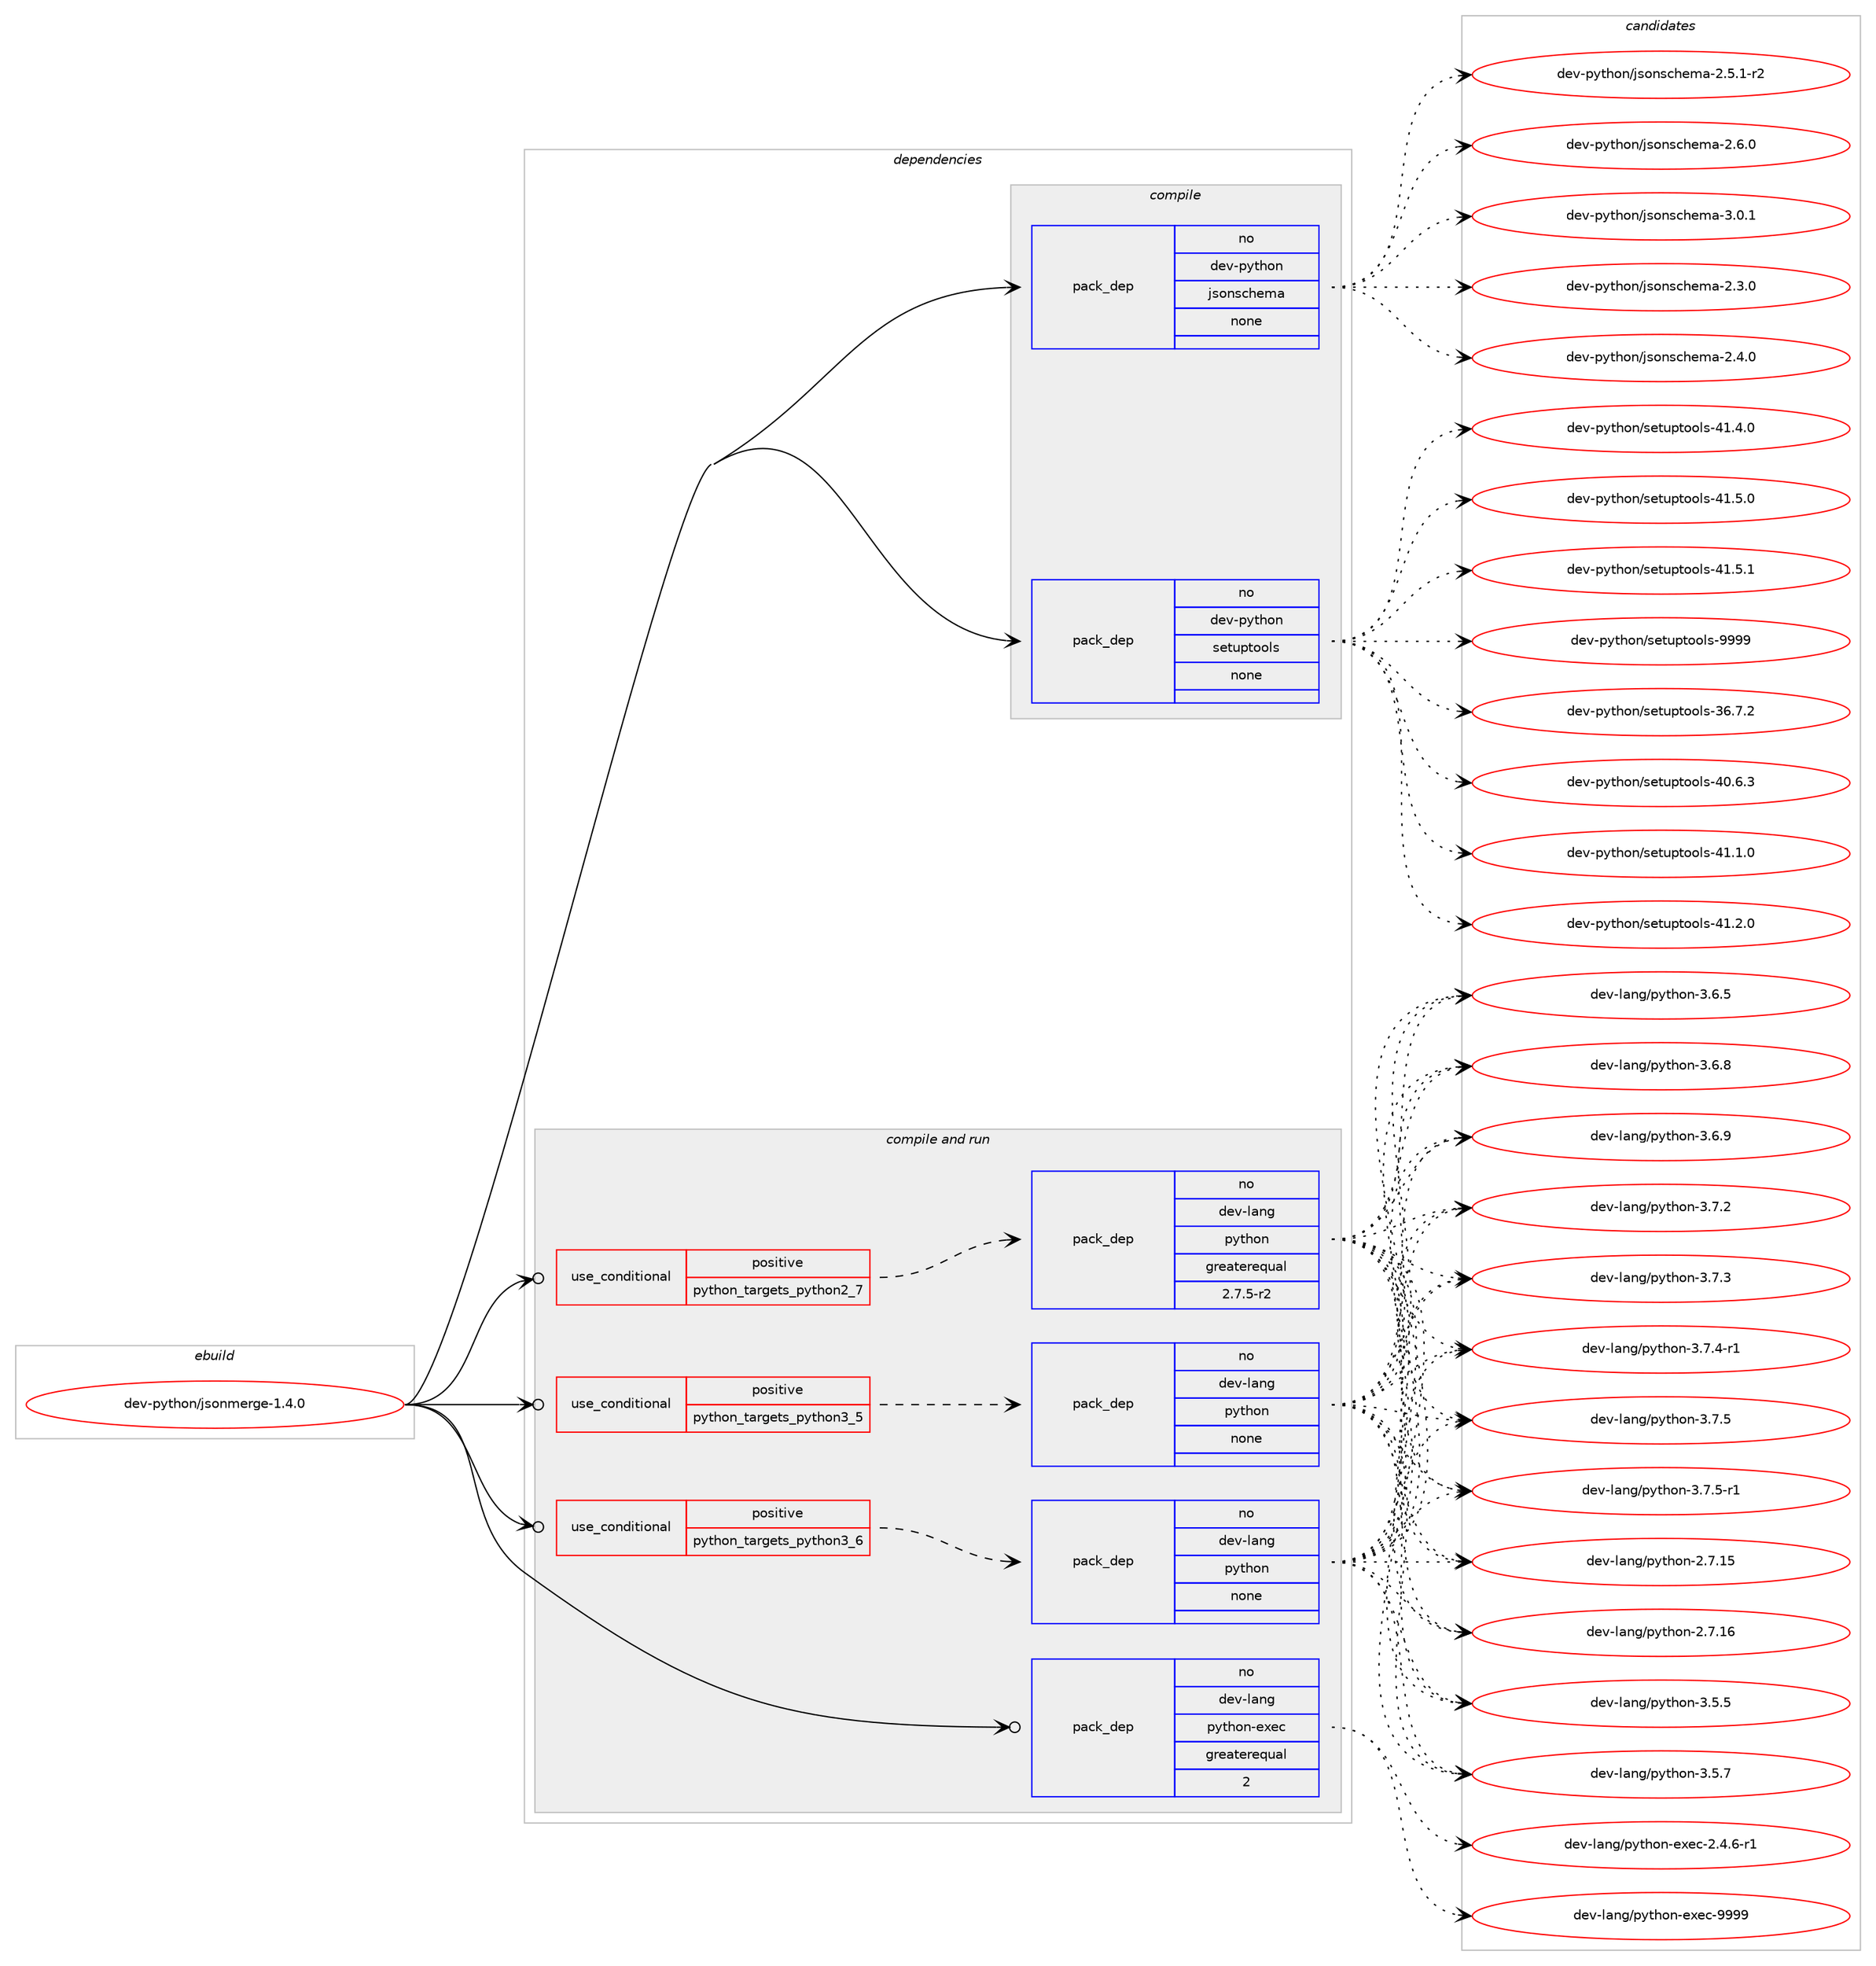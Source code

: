 digraph prolog {

# *************
# Graph options
# *************

newrank=true;
concentrate=true;
compound=true;
graph [rankdir=LR,fontname=Helvetica,fontsize=10,ranksep=1.5];#, ranksep=2.5, nodesep=0.2];
edge  [arrowhead=vee];
node  [fontname=Helvetica,fontsize=10];

# **********
# The ebuild
# **********

subgraph cluster_leftcol {
color=gray;
rank=same;
label=<<i>ebuild</i>>;
id [label="dev-python/jsonmerge-1.4.0", color=red, width=4, href="../dev-python/jsonmerge-1.4.0.svg"];
}

# ****************
# The dependencies
# ****************

subgraph cluster_midcol {
color=gray;
label=<<i>dependencies</i>>;
subgraph cluster_compile {
fillcolor="#eeeeee";
style=filled;
label=<<i>compile</i>>;
subgraph pack458165 {
dependency611484 [label=<<TABLE BORDER="0" CELLBORDER="1" CELLSPACING="0" CELLPADDING="4" WIDTH="220"><TR><TD ROWSPAN="6" CELLPADDING="30">pack_dep</TD></TR><TR><TD WIDTH="110">no</TD></TR><TR><TD>dev-python</TD></TR><TR><TD>jsonschema</TD></TR><TR><TD>none</TD></TR><TR><TD></TD></TR></TABLE>>, shape=none, color=blue];
}
id:e -> dependency611484:w [weight=20,style="solid",arrowhead="vee"];
subgraph pack458166 {
dependency611485 [label=<<TABLE BORDER="0" CELLBORDER="1" CELLSPACING="0" CELLPADDING="4" WIDTH="220"><TR><TD ROWSPAN="6" CELLPADDING="30">pack_dep</TD></TR><TR><TD WIDTH="110">no</TD></TR><TR><TD>dev-python</TD></TR><TR><TD>setuptools</TD></TR><TR><TD>none</TD></TR><TR><TD></TD></TR></TABLE>>, shape=none, color=blue];
}
id:e -> dependency611485:w [weight=20,style="solid",arrowhead="vee"];
}
subgraph cluster_compileandrun {
fillcolor="#eeeeee";
style=filled;
label=<<i>compile and run</i>>;
subgraph cond141516 {
dependency611486 [label=<<TABLE BORDER="0" CELLBORDER="1" CELLSPACING="0" CELLPADDING="4"><TR><TD ROWSPAN="3" CELLPADDING="10">use_conditional</TD></TR><TR><TD>positive</TD></TR><TR><TD>python_targets_python2_7</TD></TR></TABLE>>, shape=none, color=red];
subgraph pack458167 {
dependency611487 [label=<<TABLE BORDER="0" CELLBORDER="1" CELLSPACING="0" CELLPADDING="4" WIDTH="220"><TR><TD ROWSPAN="6" CELLPADDING="30">pack_dep</TD></TR><TR><TD WIDTH="110">no</TD></TR><TR><TD>dev-lang</TD></TR><TR><TD>python</TD></TR><TR><TD>greaterequal</TD></TR><TR><TD>2.7.5-r2</TD></TR></TABLE>>, shape=none, color=blue];
}
dependency611486:e -> dependency611487:w [weight=20,style="dashed",arrowhead="vee"];
}
id:e -> dependency611486:w [weight=20,style="solid",arrowhead="odotvee"];
subgraph cond141517 {
dependency611488 [label=<<TABLE BORDER="0" CELLBORDER="1" CELLSPACING="0" CELLPADDING="4"><TR><TD ROWSPAN="3" CELLPADDING="10">use_conditional</TD></TR><TR><TD>positive</TD></TR><TR><TD>python_targets_python3_5</TD></TR></TABLE>>, shape=none, color=red];
subgraph pack458168 {
dependency611489 [label=<<TABLE BORDER="0" CELLBORDER="1" CELLSPACING="0" CELLPADDING="4" WIDTH="220"><TR><TD ROWSPAN="6" CELLPADDING="30">pack_dep</TD></TR><TR><TD WIDTH="110">no</TD></TR><TR><TD>dev-lang</TD></TR><TR><TD>python</TD></TR><TR><TD>none</TD></TR><TR><TD></TD></TR></TABLE>>, shape=none, color=blue];
}
dependency611488:e -> dependency611489:w [weight=20,style="dashed",arrowhead="vee"];
}
id:e -> dependency611488:w [weight=20,style="solid",arrowhead="odotvee"];
subgraph cond141518 {
dependency611490 [label=<<TABLE BORDER="0" CELLBORDER="1" CELLSPACING="0" CELLPADDING="4"><TR><TD ROWSPAN="3" CELLPADDING="10">use_conditional</TD></TR><TR><TD>positive</TD></TR><TR><TD>python_targets_python3_6</TD></TR></TABLE>>, shape=none, color=red];
subgraph pack458169 {
dependency611491 [label=<<TABLE BORDER="0" CELLBORDER="1" CELLSPACING="0" CELLPADDING="4" WIDTH="220"><TR><TD ROWSPAN="6" CELLPADDING="30">pack_dep</TD></TR><TR><TD WIDTH="110">no</TD></TR><TR><TD>dev-lang</TD></TR><TR><TD>python</TD></TR><TR><TD>none</TD></TR><TR><TD></TD></TR></TABLE>>, shape=none, color=blue];
}
dependency611490:e -> dependency611491:w [weight=20,style="dashed",arrowhead="vee"];
}
id:e -> dependency611490:w [weight=20,style="solid",arrowhead="odotvee"];
subgraph pack458170 {
dependency611492 [label=<<TABLE BORDER="0" CELLBORDER="1" CELLSPACING="0" CELLPADDING="4" WIDTH="220"><TR><TD ROWSPAN="6" CELLPADDING="30">pack_dep</TD></TR><TR><TD WIDTH="110">no</TD></TR><TR><TD>dev-lang</TD></TR><TR><TD>python-exec</TD></TR><TR><TD>greaterequal</TD></TR><TR><TD>2</TD></TR></TABLE>>, shape=none, color=blue];
}
id:e -> dependency611492:w [weight=20,style="solid",arrowhead="odotvee"];
}
subgraph cluster_run {
fillcolor="#eeeeee";
style=filled;
label=<<i>run</i>>;
}
}

# **************
# The candidates
# **************

subgraph cluster_choices {
rank=same;
color=gray;
label=<<i>candidates</i>>;

subgraph choice458165 {
color=black;
nodesep=1;
choice10010111845112121116104111110471061151111101159910410110997455046514648 [label="dev-python/jsonschema-2.3.0", color=red, width=4,href="../dev-python/jsonschema-2.3.0.svg"];
choice10010111845112121116104111110471061151111101159910410110997455046524648 [label="dev-python/jsonschema-2.4.0", color=red, width=4,href="../dev-python/jsonschema-2.4.0.svg"];
choice100101118451121211161041111104710611511111011599104101109974550465346494511450 [label="dev-python/jsonschema-2.5.1-r2", color=red, width=4,href="../dev-python/jsonschema-2.5.1-r2.svg"];
choice10010111845112121116104111110471061151111101159910410110997455046544648 [label="dev-python/jsonschema-2.6.0", color=red, width=4,href="../dev-python/jsonschema-2.6.0.svg"];
choice10010111845112121116104111110471061151111101159910410110997455146484649 [label="dev-python/jsonschema-3.0.1", color=red, width=4,href="../dev-python/jsonschema-3.0.1.svg"];
dependency611484:e -> choice10010111845112121116104111110471061151111101159910410110997455046514648:w [style=dotted,weight="100"];
dependency611484:e -> choice10010111845112121116104111110471061151111101159910410110997455046524648:w [style=dotted,weight="100"];
dependency611484:e -> choice100101118451121211161041111104710611511111011599104101109974550465346494511450:w [style=dotted,weight="100"];
dependency611484:e -> choice10010111845112121116104111110471061151111101159910410110997455046544648:w [style=dotted,weight="100"];
dependency611484:e -> choice10010111845112121116104111110471061151111101159910410110997455146484649:w [style=dotted,weight="100"];
}
subgraph choice458166 {
color=black;
nodesep=1;
choice100101118451121211161041111104711510111611711211611111110811545515446554650 [label="dev-python/setuptools-36.7.2", color=red, width=4,href="../dev-python/setuptools-36.7.2.svg"];
choice100101118451121211161041111104711510111611711211611111110811545524846544651 [label="dev-python/setuptools-40.6.3", color=red, width=4,href="../dev-python/setuptools-40.6.3.svg"];
choice100101118451121211161041111104711510111611711211611111110811545524946494648 [label="dev-python/setuptools-41.1.0", color=red, width=4,href="../dev-python/setuptools-41.1.0.svg"];
choice100101118451121211161041111104711510111611711211611111110811545524946504648 [label="dev-python/setuptools-41.2.0", color=red, width=4,href="../dev-python/setuptools-41.2.0.svg"];
choice100101118451121211161041111104711510111611711211611111110811545524946524648 [label="dev-python/setuptools-41.4.0", color=red, width=4,href="../dev-python/setuptools-41.4.0.svg"];
choice100101118451121211161041111104711510111611711211611111110811545524946534648 [label="dev-python/setuptools-41.5.0", color=red, width=4,href="../dev-python/setuptools-41.5.0.svg"];
choice100101118451121211161041111104711510111611711211611111110811545524946534649 [label="dev-python/setuptools-41.5.1", color=red, width=4,href="../dev-python/setuptools-41.5.1.svg"];
choice10010111845112121116104111110471151011161171121161111111081154557575757 [label="dev-python/setuptools-9999", color=red, width=4,href="../dev-python/setuptools-9999.svg"];
dependency611485:e -> choice100101118451121211161041111104711510111611711211611111110811545515446554650:w [style=dotted,weight="100"];
dependency611485:e -> choice100101118451121211161041111104711510111611711211611111110811545524846544651:w [style=dotted,weight="100"];
dependency611485:e -> choice100101118451121211161041111104711510111611711211611111110811545524946494648:w [style=dotted,weight="100"];
dependency611485:e -> choice100101118451121211161041111104711510111611711211611111110811545524946504648:w [style=dotted,weight="100"];
dependency611485:e -> choice100101118451121211161041111104711510111611711211611111110811545524946524648:w [style=dotted,weight="100"];
dependency611485:e -> choice100101118451121211161041111104711510111611711211611111110811545524946534648:w [style=dotted,weight="100"];
dependency611485:e -> choice100101118451121211161041111104711510111611711211611111110811545524946534649:w [style=dotted,weight="100"];
dependency611485:e -> choice10010111845112121116104111110471151011161171121161111111081154557575757:w [style=dotted,weight="100"];
}
subgraph choice458167 {
color=black;
nodesep=1;
choice10010111845108971101034711212111610411111045504655464953 [label="dev-lang/python-2.7.15", color=red, width=4,href="../dev-lang/python-2.7.15.svg"];
choice10010111845108971101034711212111610411111045504655464954 [label="dev-lang/python-2.7.16", color=red, width=4,href="../dev-lang/python-2.7.16.svg"];
choice100101118451089711010347112121116104111110455146534653 [label="dev-lang/python-3.5.5", color=red, width=4,href="../dev-lang/python-3.5.5.svg"];
choice100101118451089711010347112121116104111110455146534655 [label="dev-lang/python-3.5.7", color=red, width=4,href="../dev-lang/python-3.5.7.svg"];
choice100101118451089711010347112121116104111110455146544653 [label="dev-lang/python-3.6.5", color=red, width=4,href="../dev-lang/python-3.6.5.svg"];
choice100101118451089711010347112121116104111110455146544656 [label="dev-lang/python-3.6.8", color=red, width=4,href="../dev-lang/python-3.6.8.svg"];
choice100101118451089711010347112121116104111110455146544657 [label="dev-lang/python-3.6.9", color=red, width=4,href="../dev-lang/python-3.6.9.svg"];
choice100101118451089711010347112121116104111110455146554650 [label="dev-lang/python-3.7.2", color=red, width=4,href="../dev-lang/python-3.7.2.svg"];
choice100101118451089711010347112121116104111110455146554651 [label="dev-lang/python-3.7.3", color=red, width=4,href="../dev-lang/python-3.7.3.svg"];
choice1001011184510897110103471121211161041111104551465546524511449 [label="dev-lang/python-3.7.4-r1", color=red, width=4,href="../dev-lang/python-3.7.4-r1.svg"];
choice100101118451089711010347112121116104111110455146554653 [label="dev-lang/python-3.7.5", color=red, width=4,href="../dev-lang/python-3.7.5.svg"];
choice1001011184510897110103471121211161041111104551465546534511449 [label="dev-lang/python-3.7.5-r1", color=red, width=4,href="../dev-lang/python-3.7.5-r1.svg"];
dependency611487:e -> choice10010111845108971101034711212111610411111045504655464953:w [style=dotted,weight="100"];
dependency611487:e -> choice10010111845108971101034711212111610411111045504655464954:w [style=dotted,weight="100"];
dependency611487:e -> choice100101118451089711010347112121116104111110455146534653:w [style=dotted,weight="100"];
dependency611487:e -> choice100101118451089711010347112121116104111110455146534655:w [style=dotted,weight="100"];
dependency611487:e -> choice100101118451089711010347112121116104111110455146544653:w [style=dotted,weight="100"];
dependency611487:e -> choice100101118451089711010347112121116104111110455146544656:w [style=dotted,weight="100"];
dependency611487:e -> choice100101118451089711010347112121116104111110455146544657:w [style=dotted,weight="100"];
dependency611487:e -> choice100101118451089711010347112121116104111110455146554650:w [style=dotted,weight="100"];
dependency611487:e -> choice100101118451089711010347112121116104111110455146554651:w [style=dotted,weight="100"];
dependency611487:e -> choice1001011184510897110103471121211161041111104551465546524511449:w [style=dotted,weight="100"];
dependency611487:e -> choice100101118451089711010347112121116104111110455146554653:w [style=dotted,weight="100"];
dependency611487:e -> choice1001011184510897110103471121211161041111104551465546534511449:w [style=dotted,weight="100"];
}
subgraph choice458168 {
color=black;
nodesep=1;
choice10010111845108971101034711212111610411111045504655464953 [label="dev-lang/python-2.7.15", color=red, width=4,href="../dev-lang/python-2.7.15.svg"];
choice10010111845108971101034711212111610411111045504655464954 [label="dev-lang/python-2.7.16", color=red, width=4,href="../dev-lang/python-2.7.16.svg"];
choice100101118451089711010347112121116104111110455146534653 [label="dev-lang/python-3.5.5", color=red, width=4,href="../dev-lang/python-3.5.5.svg"];
choice100101118451089711010347112121116104111110455146534655 [label="dev-lang/python-3.5.7", color=red, width=4,href="../dev-lang/python-3.5.7.svg"];
choice100101118451089711010347112121116104111110455146544653 [label="dev-lang/python-3.6.5", color=red, width=4,href="../dev-lang/python-3.6.5.svg"];
choice100101118451089711010347112121116104111110455146544656 [label="dev-lang/python-3.6.8", color=red, width=4,href="../dev-lang/python-3.6.8.svg"];
choice100101118451089711010347112121116104111110455146544657 [label="dev-lang/python-3.6.9", color=red, width=4,href="../dev-lang/python-3.6.9.svg"];
choice100101118451089711010347112121116104111110455146554650 [label="dev-lang/python-3.7.2", color=red, width=4,href="../dev-lang/python-3.7.2.svg"];
choice100101118451089711010347112121116104111110455146554651 [label="dev-lang/python-3.7.3", color=red, width=4,href="../dev-lang/python-3.7.3.svg"];
choice1001011184510897110103471121211161041111104551465546524511449 [label="dev-lang/python-3.7.4-r1", color=red, width=4,href="../dev-lang/python-3.7.4-r1.svg"];
choice100101118451089711010347112121116104111110455146554653 [label="dev-lang/python-3.7.5", color=red, width=4,href="../dev-lang/python-3.7.5.svg"];
choice1001011184510897110103471121211161041111104551465546534511449 [label="dev-lang/python-3.7.5-r1", color=red, width=4,href="../dev-lang/python-3.7.5-r1.svg"];
dependency611489:e -> choice10010111845108971101034711212111610411111045504655464953:w [style=dotted,weight="100"];
dependency611489:e -> choice10010111845108971101034711212111610411111045504655464954:w [style=dotted,weight="100"];
dependency611489:e -> choice100101118451089711010347112121116104111110455146534653:w [style=dotted,weight="100"];
dependency611489:e -> choice100101118451089711010347112121116104111110455146534655:w [style=dotted,weight="100"];
dependency611489:e -> choice100101118451089711010347112121116104111110455146544653:w [style=dotted,weight="100"];
dependency611489:e -> choice100101118451089711010347112121116104111110455146544656:w [style=dotted,weight="100"];
dependency611489:e -> choice100101118451089711010347112121116104111110455146544657:w [style=dotted,weight="100"];
dependency611489:e -> choice100101118451089711010347112121116104111110455146554650:w [style=dotted,weight="100"];
dependency611489:e -> choice100101118451089711010347112121116104111110455146554651:w [style=dotted,weight="100"];
dependency611489:e -> choice1001011184510897110103471121211161041111104551465546524511449:w [style=dotted,weight="100"];
dependency611489:e -> choice100101118451089711010347112121116104111110455146554653:w [style=dotted,weight="100"];
dependency611489:e -> choice1001011184510897110103471121211161041111104551465546534511449:w [style=dotted,weight="100"];
}
subgraph choice458169 {
color=black;
nodesep=1;
choice10010111845108971101034711212111610411111045504655464953 [label="dev-lang/python-2.7.15", color=red, width=4,href="../dev-lang/python-2.7.15.svg"];
choice10010111845108971101034711212111610411111045504655464954 [label="dev-lang/python-2.7.16", color=red, width=4,href="../dev-lang/python-2.7.16.svg"];
choice100101118451089711010347112121116104111110455146534653 [label="dev-lang/python-3.5.5", color=red, width=4,href="../dev-lang/python-3.5.5.svg"];
choice100101118451089711010347112121116104111110455146534655 [label="dev-lang/python-3.5.7", color=red, width=4,href="../dev-lang/python-3.5.7.svg"];
choice100101118451089711010347112121116104111110455146544653 [label="dev-lang/python-3.6.5", color=red, width=4,href="../dev-lang/python-3.6.5.svg"];
choice100101118451089711010347112121116104111110455146544656 [label="dev-lang/python-3.6.8", color=red, width=4,href="../dev-lang/python-3.6.8.svg"];
choice100101118451089711010347112121116104111110455146544657 [label="dev-lang/python-3.6.9", color=red, width=4,href="../dev-lang/python-3.6.9.svg"];
choice100101118451089711010347112121116104111110455146554650 [label="dev-lang/python-3.7.2", color=red, width=4,href="../dev-lang/python-3.7.2.svg"];
choice100101118451089711010347112121116104111110455146554651 [label="dev-lang/python-3.7.3", color=red, width=4,href="../dev-lang/python-3.7.3.svg"];
choice1001011184510897110103471121211161041111104551465546524511449 [label="dev-lang/python-3.7.4-r1", color=red, width=4,href="../dev-lang/python-3.7.4-r1.svg"];
choice100101118451089711010347112121116104111110455146554653 [label="dev-lang/python-3.7.5", color=red, width=4,href="../dev-lang/python-3.7.5.svg"];
choice1001011184510897110103471121211161041111104551465546534511449 [label="dev-lang/python-3.7.5-r1", color=red, width=4,href="../dev-lang/python-3.7.5-r1.svg"];
dependency611491:e -> choice10010111845108971101034711212111610411111045504655464953:w [style=dotted,weight="100"];
dependency611491:e -> choice10010111845108971101034711212111610411111045504655464954:w [style=dotted,weight="100"];
dependency611491:e -> choice100101118451089711010347112121116104111110455146534653:w [style=dotted,weight="100"];
dependency611491:e -> choice100101118451089711010347112121116104111110455146534655:w [style=dotted,weight="100"];
dependency611491:e -> choice100101118451089711010347112121116104111110455146544653:w [style=dotted,weight="100"];
dependency611491:e -> choice100101118451089711010347112121116104111110455146544656:w [style=dotted,weight="100"];
dependency611491:e -> choice100101118451089711010347112121116104111110455146544657:w [style=dotted,weight="100"];
dependency611491:e -> choice100101118451089711010347112121116104111110455146554650:w [style=dotted,weight="100"];
dependency611491:e -> choice100101118451089711010347112121116104111110455146554651:w [style=dotted,weight="100"];
dependency611491:e -> choice1001011184510897110103471121211161041111104551465546524511449:w [style=dotted,weight="100"];
dependency611491:e -> choice100101118451089711010347112121116104111110455146554653:w [style=dotted,weight="100"];
dependency611491:e -> choice1001011184510897110103471121211161041111104551465546534511449:w [style=dotted,weight="100"];
}
subgraph choice458170 {
color=black;
nodesep=1;
choice10010111845108971101034711212111610411111045101120101994550465246544511449 [label="dev-lang/python-exec-2.4.6-r1", color=red, width=4,href="../dev-lang/python-exec-2.4.6-r1.svg"];
choice10010111845108971101034711212111610411111045101120101994557575757 [label="dev-lang/python-exec-9999", color=red, width=4,href="../dev-lang/python-exec-9999.svg"];
dependency611492:e -> choice10010111845108971101034711212111610411111045101120101994550465246544511449:w [style=dotted,weight="100"];
dependency611492:e -> choice10010111845108971101034711212111610411111045101120101994557575757:w [style=dotted,weight="100"];
}
}

}
